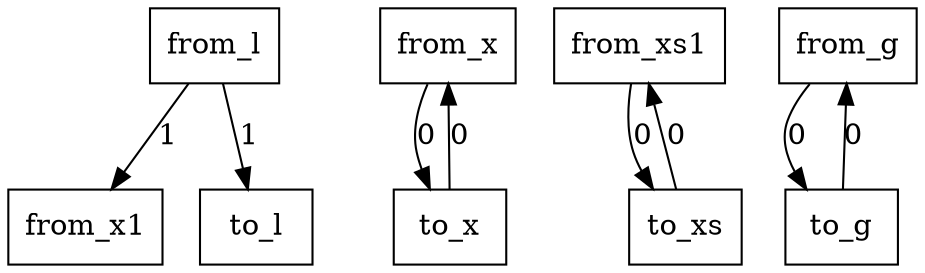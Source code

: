 digraph {
    graph [rankdir=TB
          ,bgcolor=transparent];
    node [shape=box
         ,fillcolor=white
         ,style=filled];
    0 [label=<from_x1>];
    1 [label=<from_x>];
    2 [label=<from_l>];
    3 [label=<from_xs1>];
    4 [label=<from_g>];
    5 [label=<to_x>];
    6 [label=<to_xs>];
    7 [label=<to_l>];
    8 [label=<to_g>];
    1 -> 5 [label=0];
    2 -> 0 [label=1];
    2 -> 7 [label=1];
    3 -> 6 [label=0];
    4 -> 8 [label=0];
    5 -> 1 [label=0];
    6 -> 3 [label=0];
    8 -> 4 [label=0];
}
